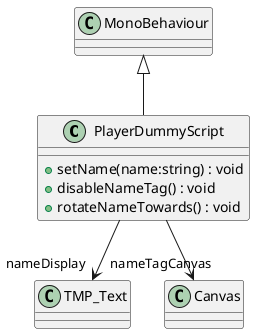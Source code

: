 @startuml
class PlayerDummyScript {
    + setName(name:string) : void
    + disableNameTag() : void
    + rotateNameTowards() : void
}
MonoBehaviour <|-- PlayerDummyScript
PlayerDummyScript --> "nameDisplay" TMP_Text
PlayerDummyScript --> "nameTagCanvas" Canvas
@enduml
